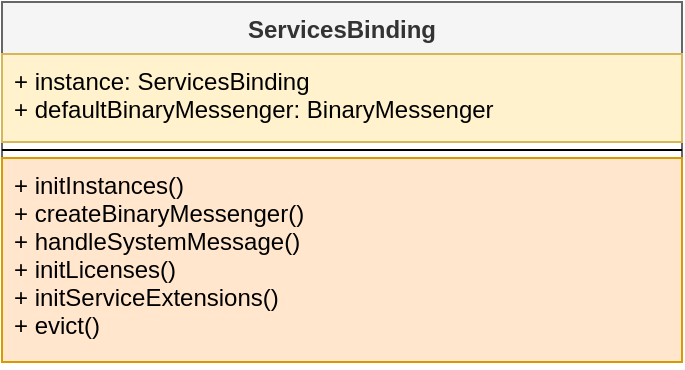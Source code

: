 <mxfile version="14.1.8" type="github">
  <diagram id="S6ZoqNKSEtsfOgExDe7B" name="Page-1">
    <mxGraphModel dx="946" dy="557" grid="1" gridSize="10" guides="1" tooltips="1" connect="1" arrows="1" fold="1" page="1" pageScale="1" pageWidth="827" pageHeight="1169" math="0" shadow="0">
      <root>
        <mxCell id="0" />
        <mxCell id="1" parent="0" />
        <mxCell id="ndxPyy0DqH1CVGWkyvCU-1" value="ServicesBinding" style="swimlane;fontStyle=1;align=center;verticalAlign=top;childLayout=stackLayout;horizontal=1;startSize=26;horizontalStack=0;resizeParent=1;resizeParentMax=0;resizeLast=0;collapsible=1;marginBottom=0;fillColor=#f5f5f5;strokeColor=#666666;fontColor=#333333;" vertex="1" parent="1">
          <mxGeometry x="240" y="150" width="340" height="180" as="geometry" />
        </mxCell>
        <mxCell id="ndxPyy0DqH1CVGWkyvCU-2" value="+ instance: ServicesBinding&#xa;+ defaultBinaryMessenger: BinaryMessenger" style="text;strokeColor=#d6b656;fillColor=#fff2cc;align=left;verticalAlign=top;spacingLeft=4;spacingRight=4;overflow=hidden;rotatable=0;points=[[0,0.5],[1,0.5]];portConstraint=eastwest;" vertex="1" parent="ndxPyy0DqH1CVGWkyvCU-1">
          <mxGeometry y="26" width="340" height="44" as="geometry" />
        </mxCell>
        <mxCell id="ndxPyy0DqH1CVGWkyvCU-3" value="" style="line;strokeWidth=1;fillColor=none;align=left;verticalAlign=middle;spacingTop=-1;spacingLeft=3;spacingRight=3;rotatable=0;labelPosition=right;points=[];portConstraint=eastwest;" vertex="1" parent="ndxPyy0DqH1CVGWkyvCU-1">
          <mxGeometry y="70" width="340" height="8" as="geometry" />
        </mxCell>
        <mxCell id="ndxPyy0DqH1CVGWkyvCU-4" value="+ initInstances()&#xa;+ createBinaryMessenger()&#xa;+ handleSystemMessage()&#xa;+ initLicenses()&#xa;+ initServiceExtensions()&#xa;+ evict()" style="text;strokeColor=#d79b00;fillColor=#ffe6cc;align=left;verticalAlign=top;spacingLeft=4;spacingRight=4;overflow=hidden;rotatable=0;points=[[0,0.5],[1,0.5]];portConstraint=eastwest;" vertex="1" parent="ndxPyy0DqH1CVGWkyvCU-1">
          <mxGeometry y="78" width="340" height="102" as="geometry" />
        </mxCell>
      </root>
    </mxGraphModel>
  </diagram>
</mxfile>
